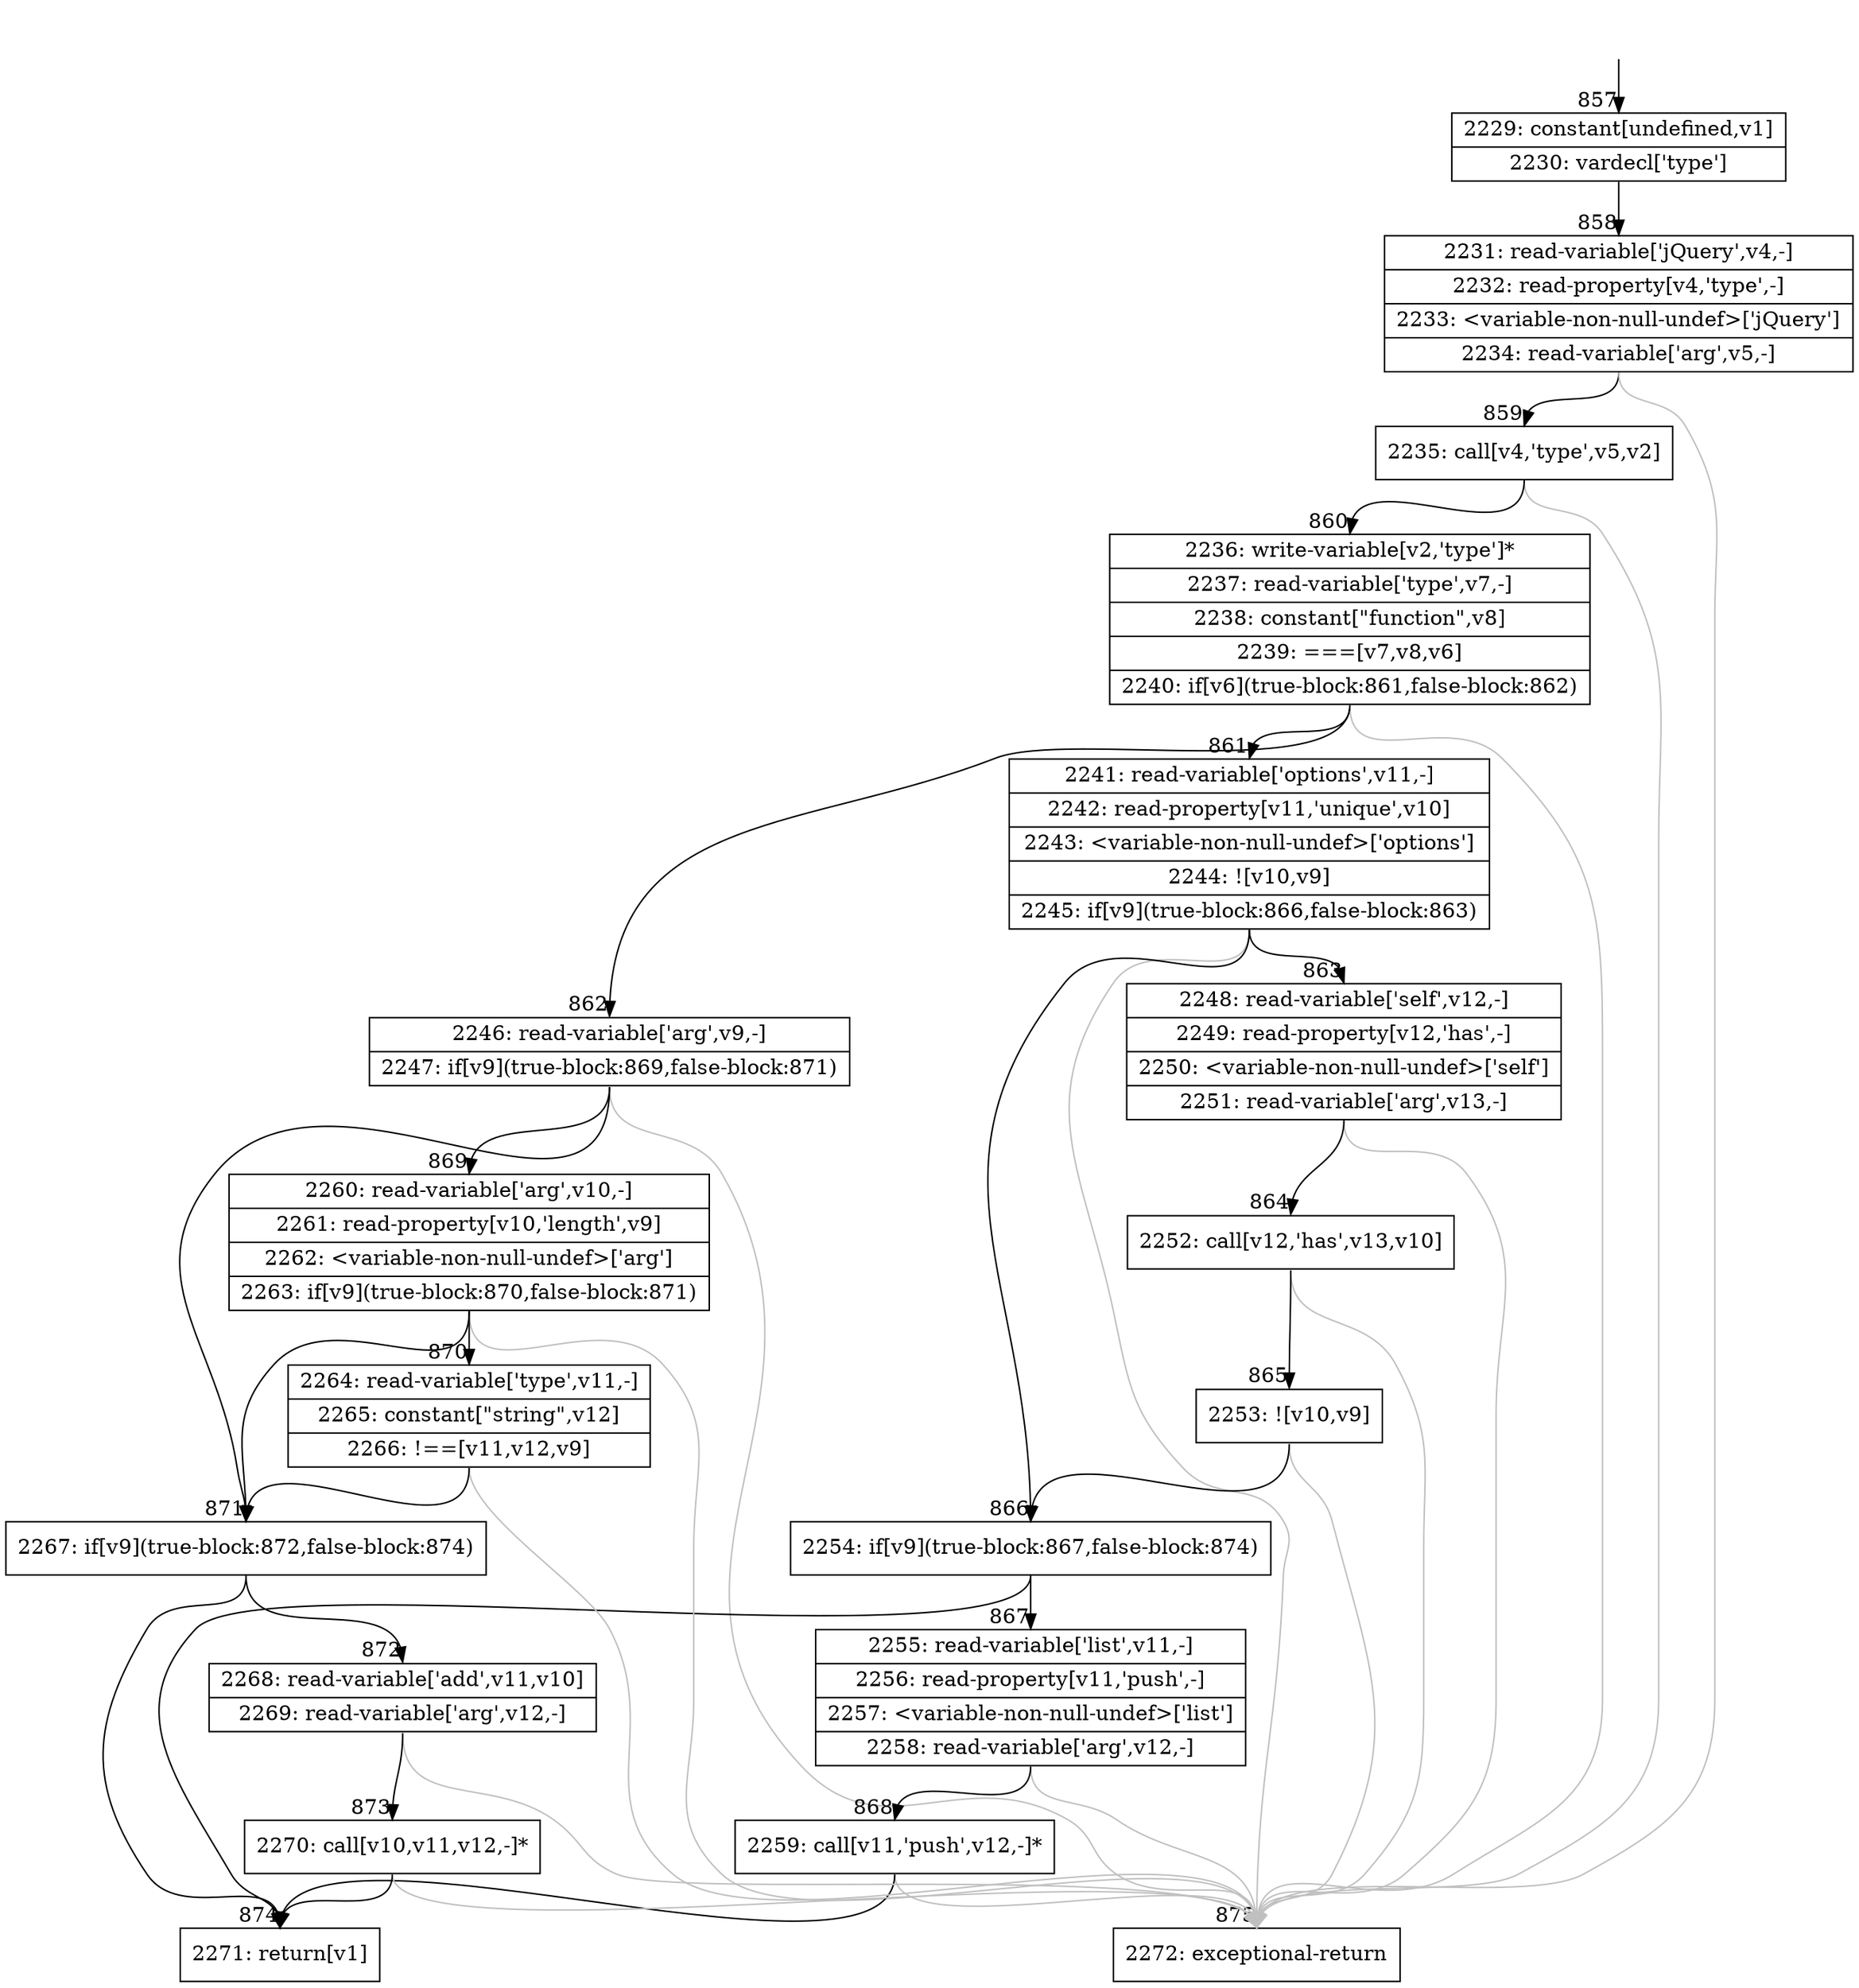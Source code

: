 digraph {
rankdir="TD"
BB_entry64[shape=none,label=""];
BB_entry64 -> BB857 [tailport=s, headport=n, headlabel="    857"]
BB857 [shape=record label="{2229: constant[undefined,v1]|2230: vardecl['type']}" ] 
BB857 -> BB858 [tailport=s, headport=n, headlabel="      858"]
BB858 [shape=record label="{2231: read-variable['jQuery',v4,-]|2232: read-property[v4,'type',-]|2233: \<variable-non-null-undef\>['jQuery']|2234: read-variable['arg',v5,-]}" ] 
BB858 -> BB859 [tailport=s, headport=n, headlabel="      859"]
BB858 -> BB875 [tailport=s, headport=n, color=gray, headlabel="      875"]
BB859 [shape=record label="{2235: call[v4,'type',v5,v2]}" ] 
BB859 -> BB860 [tailport=s, headport=n, headlabel="      860"]
BB859 -> BB875 [tailport=s, headport=n, color=gray]
BB860 [shape=record label="{2236: write-variable[v2,'type']*|2237: read-variable['type',v7,-]|2238: constant[\"function\",v8]|2239: ===[v7,v8,v6]|2240: if[v6](true-block:861,false-block:862)}" ] 
BB860 -> BB861 [tailport=s, headport=n, headlabel="      861"]
BB860 -> BB862 [tailport=s, headport=n, headlabel="      862"]
BB860 -> BB875 [tailport=s, headport=n, color=gray]
BB861 [shape=record label="{2241: read-variable['options',v11,-]|2242: read-property[v11,'unique',v10]|2243: \<variable-non-null-undef\>['options']|2244: ![v10,v9]|2245: if[v9](true-block:866,false-block:863)}" ] 
BB861 -> BB866 [tailport=s, headport=n, headlabel="      866"]
BB861 -> BB863 [tailport=s, headport=n, headlabel="      863"]
BB861 -> BB875 [tailport=s, headport=n, color=gray]
BB862 [shape=record label="{2246: read-variable['arg',v9,-]|2247: if[v9](true-block:869,false-block:871)}" ] 
BB862 -> BB871 [tailport=s, headport=n, headlabel="      871"]
BB862 -> BB869 [tailport=s, headport=n, headlabel="      869"]
BB862 -> BB875 [tailport=s, headport=n, color=gray]
BB863 [shape=record label="{2248: read-variable['self',v12,-]|2249: read-property[v12,'has',-]|2250: \<variable-non-null-undef\>['self']|2251: read-variable['arg',v13,-]}" ] 
BB863 -> BB864 [tailport=s, headport=n, headlabel="      864"]
BB863 -> BB875 [tailport=s, headport=n, color=gray]
BB864 [shape=record label="{2252: call[v12,'has',v13,v10]}" ] 
BB864 -> BB865 [tailport=s, headport=n, headlabel="      865"]
BB864 -> BB875 [tailport=s, headport=n, color=gray]
BB865 [shape=record label="{2253: ![v10,v9]}" ] 
BB865 -> BB866 [tailport=s, headport=n]
BB865 -> BB875 [tailport=s, headport=n, color=gray]
BB866 [shape=record label="{2254: if[v9](true-block:867,false-block:874)}" ] 
BB866 -> BB867 [tailport=s, headport=n, headlabel="      867"]
BB866 -> BB874 [tailport=s, headport=n, headlabel="      874"]
BB867 [shape=record label="{2255: read-variable['list',v11,-]|2256: read-property[v11,'push',-]|2257: \<variable-non-null-undef\>['list']|2258: read-variable['arg',v12,-]}" ] 
BB867 -> BB868 [tailport=s, headport=n, headlabel="      868"]
BB867 -> BB875 [tailport=s, headport=n, color=gray]
BB868 [shape=record label="{2259: call[v11,'push',v12,-]*}" ] 
BB868 -> BB874 [tailport=s, headport=n]
BB868 -> BB875 [tailport=s, headport=n, color=gray]
BB869 [shape=record label="{2260: read-variable['arg',v10,-]|2261: read-property[v10,'length',v9]|2262: \<variable-non-null-undef\>['arg']|2263: if[v9](true-block:870,false-block:871)}" ] 
BB869 -> BB871 [tailport=s, headport=n]
BB869 -> BB870 [tailport=s, headport=n, headlabel="      870"]
BB869 -> BB875 [tailport=s, headport=n, color=gray]
BB870 [shape=record label="{2264: read-variable['type',v11,-]|2265: constant[\"string\",v12]|2266: !==[v11,v12,v9]}" ] 
BB870 -> BB871 [tailport=s, headport=n]
BB870 -> BB875 [tailport=s, headport=n, color=gray]
BB871 [shape=record label="{2267: if[v9](true-block:872,false-block:874)}" ] 
BB871 -> BB872 [tailport=s, headport=n, headlabel="      872"]
BB871 -> BB874 [tailport=s, headport=n]
BB872 [shape=record label="{2268: read-variable['add',v11,v10]|2269: read-variable['arg',v12,-]}" ] 
BB872 -> BB873 [tailport=s, headport=n, headlabel="      873"]
BB872 -> BB875 [tailport=s, headport=n, color=gray]
BB873 [shape=record label="{2270: call[v10,v11,v12,-]*}" ] 
BB873 -> BB874 [tailport=s, headport=n]
BB873 -> BB875 [tailport=s, headport=n, color=gray]
BB874 [shape=record label="{2271: return[v1]}" ] 
BB875 [shape=record label="{2272: exceptional-return}" ] 
}
